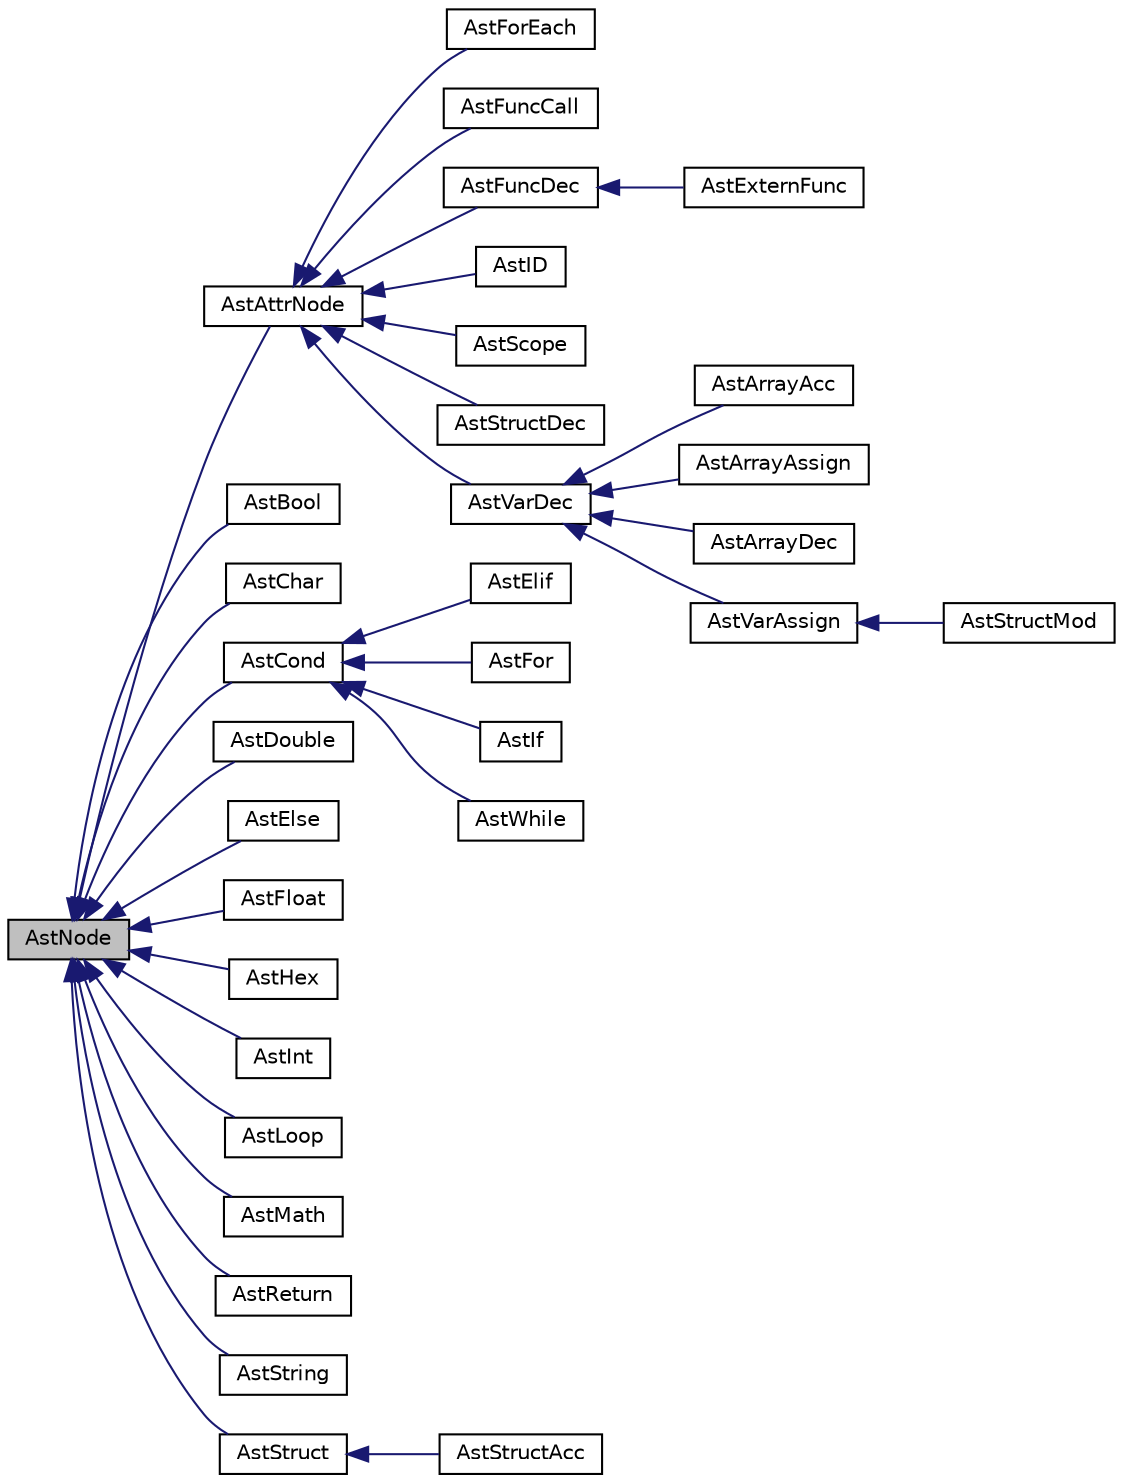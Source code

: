 digraph "AstNode"
{
  edge [fontname="Helvetica",fontsize="10",labelfontname="Helvetica",labelfontsize="10"];
  node [fontname="Helvetica",fontsize="10",shape=record];
  rankdir="LR";
  Node0 [label="AstNode",height=0.2,width=0.4,color="black", fillcolor="grey75", style="filled", fontcolor="black"];
  Node0 -> Node1 [dir="back",color="midnightblue",fontsize="10",style="solid",fontname="Helvetica"];
  Node1 [label="AstAttrNode",height=0.2,width=0.4,color="black", fillcolor="white", style="filled",URL="$classAstAttrNode.html"];
  Node1 -> Node2 [dir="back",color="midnightblue",fontsize="10",style="solid",fontname="Helvetica"];
  Node2 [label="AstForEach",height=0.2,width=0.4,color="black", fillcolor="white", style="filled",URL="$classAstForEach.html"];
  Node1 -> Node3 [dir="back",color="midnightblue",fontsize="10",style="solid",fontname="Helvetica"];
  Node3 [label="AstFuncCall",height=0.2,width=0.4,color="black", fillcolor="white", style="filled",URL="$classAstFuncCall.html"];
  Node1 -> Node4 [dir="back",color="midnightblue",fontsize="10",style="solid",fontname="Helvetica"];
  Node4 [label="AstFuncDec",height=0.2,width=0.4,color="black", fillcolor="white", style="filled",URL="$classAstFuncDec.html"];
  Node4 -> Node5 [dir="back",color="midnightblue",fontsize="10",style="solid",fontname="Helvetica"];
  Node5 [label="AstExternFunc",height=0.2,width=0.4,color="black", fillcolor="white", style="filled",URL="$classAstExternFunc.html"];
  Node1 -> Node6 [dir="back",color="midnightblue",fontsize="10",style="solid",fontname="Helvetica"];
  Node6 [label="AstID",height=0.2,width=0.4,color="black", fillcolor="white", style="filled",URL="$classAstID.html"];
  Node1 -> Node7 [dir="back",color="midnightblue",fontsize="10",style="solid",fontname="Helvetica"];
  Node7 [label="AstScope",height=0.2,width=0.4,color="black", fillcolor="white", style="filled",URL="$classAstScope.html"];
  Node1 -> Node8 [dir="back",color="midnightblue",fontsize="10",style="solid",fontname="Helvetica"];
  Node8 [label="AstStructDec",height=0.2,width=0.4,color="black", fillcolor="white", style="filled",URL="$classAstStructDec.html"];
  Node1 -> Node9 [dir="back",color="midnightblue",fontsize="10",style="solid",fontname="Helvetica"];
  Node9 [label="AstVarDec",height=0.2,width=0.4,color="black", fillcolor="white", style="filled",URL="$classAstVarDec.html"];
  Node9 -> Node10 [dir="back",color="midnightblue",fontsize="10",style="solid",fontname="Helvetica"];
  Node10 [label="AstArrayAcc",height=0.2,width=0.4,color="black", fillcolor="white", style="filled",URL="$classAstArrayAcc.html"];
  Node9 -> Node11 [dir="back",color="midnightblue",fontsize="10",style="solid",fontname="Helvetica"];
  Node11 [label="AstArrayAssign",height=0.2,width=0.4,color="black", fillcolor="white", style="filled",URL="$classAstArrayAssign.html"];
  Node9 -> Node12 [dir="back",color="midnightblue",fontsize="10",style="solid",fontname="Helvetica"];
  Node12 [label="AstArrayDec",height=0.2,width=0.4,color="black", fillcolor="white", style="filled",URL="$classAstArrayDec.html"];
  Node9 -> Node13 [dir="back",color="midnightblue",fontsize="10",style="solid",fontname="Helvetica"];
  Node13 [label="AstVarAssign",height=0.2,width=0.4,color="black", fillcolor="white", style="filled",URL="$classAstVarAssign.html"];
  Node13 -> Node14 [dir="back",color="midnightblue",fontsize="10",style="solid",fontname="Helvetica"];
  Node14 [label="AstStructMod",height=0.2,width=0.4,color="black", fillcolor="white", style="filled",URL="$classAstStructMod.html"];
  Node0 -> Node15 [dir="back",color="midnightblue",fontsize="10",style="solid",fontname="Helvetica"];
  Node15 [label="AstBool",height=0.2,width=0.4,color="black", fillcolor="white", style="filled",URL="$classAstBool.html"];
  Node0 -> Node16 [dir="back",color="midnightblue",fontsize="10",style="solid",fontname="Helvetica"];
  Node16 [label="AstChar",height=0.2,width=0.4,color="black", fillcolor="white", style="filled",URL="$classAstChar.html"];
  Node0 -> Node17 [dir="back",color="midnightblue",fontsize="10",style="solid",fontname="Helvetica"];
  Node17 [label="AstCond",height=0.2,width=0.4,color="black", fillcolor="white", style="filled",URL="$classAstCond.html"];
  Node17 -> Node18 [dir="back",color="midnightblue",fontsize="10",style="solid",fontname="Helvetica"];
  Node18 [label="AstElif",height=0.2,width=0.4,color="black", fillcolor="white", style="filled",URL="$classAstElif.html"];
  Node17 -> Node19 [dir="back",color="midnightblue",fontsize="10",style="solid",fontname="Helvetica"];
  Node19 [label="AstFor",height=0.2,width=0.4,color="black", fillcolor="white", style="filled",URL="$classAstFor.html"];
  Node17 -> Node20 [dir="back",color="midnightblue",fontsize="10",style="solid",fontname="Helvetica"];
  Node20 [label="AstIf",height=0.2,width=0.4,color="black", fillcolor="white", style="filled",URL="$classAstIf.html"];
  Node17 -> Node21 [dir="back",color="midnightblue",fontsize="10",style="solid",fontname="Helvetica"];
  Node21 [label="AstWhile",height=0.2,width=0.4,color="black", fillcolor="white", style="filled",URL="$classAstWhile.html"];
  Node0 -> Node22 [dir="back",color="midnightblue",fontsize="10",style="solid",fontname="Helvetica"];
  Node22 [label="AstDouble",height=0.2,width=0.4,color="black", fillcolor="white", style="filled",URL="$classAstDouble.html"];
  Node0 -> Node23 [dir="back",color="midnightblue",fontsize="10",style="solid",fontname="Helvetica"];
  Node23 [label="AstElse",height=0.2,width=0.4,color="black", fillcolor="white", style="filled",URL="$classAstElse.html"];
  Node0 -> Node24 [dir="back",color="midnightblue",fontsize="10",style="solid",fontname="Helvetica"];
  Node24 [label="AstFloat",height=0.2,width=0.4,color="black", fillcolor="white", style="filled",URL="$classAstFloat.html"];
  Node0 -> Node25 [dir="back",color="midnightblue",fontsize="10",style="solid",fontname="Helvetica"];
  Node25 [label="AstHex",height=0.2,width=0.4,color="black", fillcolor="white", style="filled",URL="$classAstHex.html"];
  Node0 -> Node26 [dir="back",color="midnightblue",fontsize="10",style="solid",fontname="Helvetica"];
  Node26 [label="AstInt",height=0.2,width=0.4,color="black", fillcolor="white", style="filled",URL="$classAstInt.html"];
  Node0 -> Node27 [dir="back",color="midnightblue",fontsize="10",style="solid",fontname="Helvetica"];
  Node27 [label="AstLoop",height=0.2,width=0.4,color="black", fillcolor="white", style="filled",URL="$classAstLoop.html"];
  Node0 -> Node28 [dir="back",color="midnightblue",fontsize="10",style="solid",fontname="Helvetica"];
  Node28 [label="AstMath",height=0.2,width=0.4,color="black", fillcolor="white", style="filled",URL="$classAstMath.html"];
  Node0 -> Node29 [dir="back",color="midnightblue",fontsize="10",style="solid",fontname="Helvetica"];
  Node29 [label="AstReturn",height=0.2,width=0.4,color="black", fillcolor="white", style="filled",URL="$classAstReturn.html"];
  Node0 -> Node30 [dir="back",color="midnightblue",fontsize="10",style="solid",fontname="Helvetica"];
  Node30 [label="AstString",height=0.2,width=0.4,color="black", fillcolor="white", style="filled",URL="$classAstString.html"];
  Node0 -> Node31 [dir="back",color="midnightblue",fontsize="10",style="solid",fontname="Helvetica"];
  Node31 [label="AstStruct",height=0.2,width=0.4,color="black", fillcolor="white", style="filled",URL="$classAstStruct.html"];
  Node31 -> Node32 [dir="back",color="midnightblue",fontsize="10",style="solid",fontname="Helvetica"];
  Node32 [label="AstStructAcc",height=0.2,width=0.4,color="black", fillcolor="white", style="filled",URL="$classAstStructAcc.html"];
}
